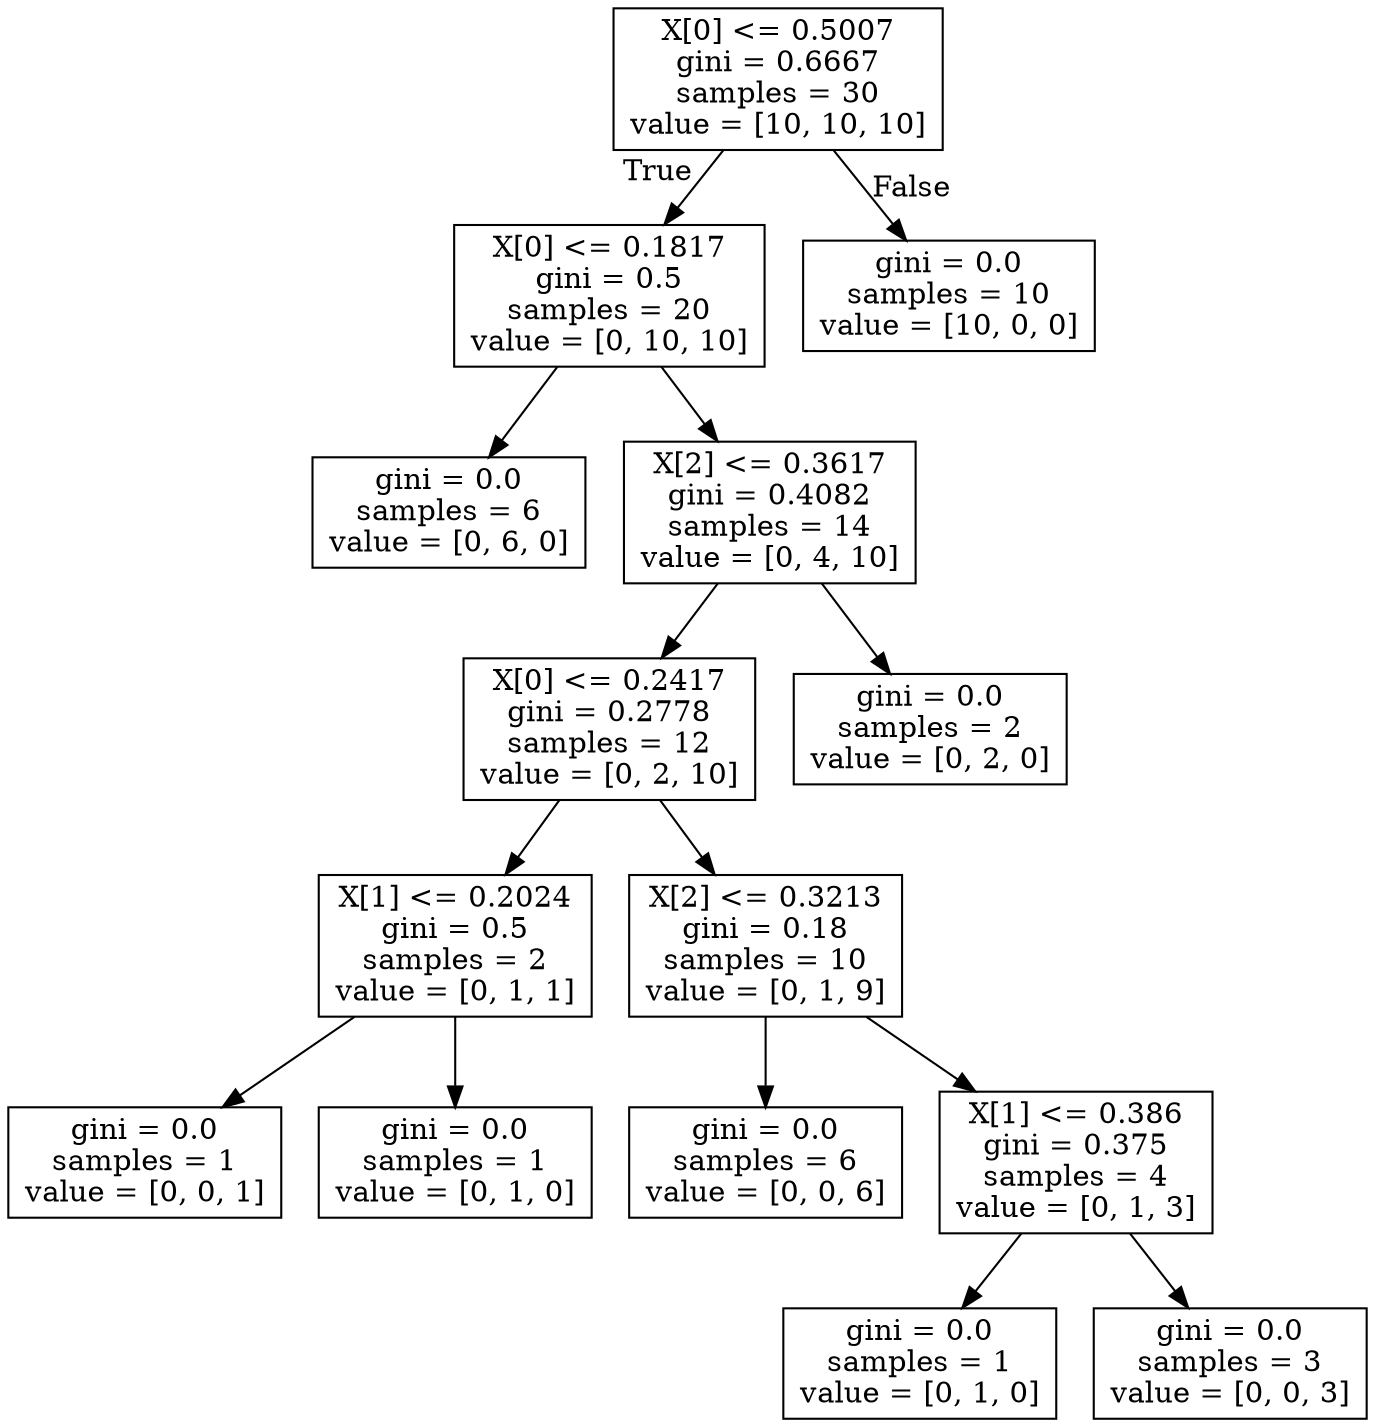 digraph Tree {
node [shape=box] ;
0 [label="X[0] <= 0.5007\ngini = 0.6667\nsamples = 30\nvalue = [10, 10, 10]"] ;
1 [label="X[0] <= 0.1817\ngini = 0.5\nsamples = 20\nvalue = [0, 10, 10]"] ;
0 -> 1 [labeldistance=2.5, labelangle=45, headlabel="True"] ;
2 [label="gini = 0.0\nsamples = 6\nvalue = [0, 6, 0]"] ;
1 -> 2 ;
3 [label="X[2] <= 0.3617\ngini = 0.4082\nsamples = 14\nvalue = [0, 4, 10]"] ;
1 -> 3 ;
4 [label="X[0] <= 0.2417\ngini = 0.2778\nsamples = 12\nvalue = [0, 2, 10]"] ;
3 -> 4 ;
5 [label="X[1] <= 0.2024\ngini = 0.5\nsamples = 2\nvalue = [0, 1, 1]"] ;
4 -> 5 ;
6 [label="gini = 0.0\nsamples = 1\nvalue = [0, 0, 1]"] ;
5 -> 6 ;
7 [label="gini = 0.0\nsamples = 1\nvalue = [0, 1, 0]"] ;
5 -> 7 ;
8 [label="X[2] <= 0.3213\ngini = 0.18\nsamples = 10\nvalue = [0, 1, 9]"] ;
4 -> 8 ;
9 [label="gini = 0.0\nsamples = 6\nvalue = [0, 0, 6]"] ;
8 -> 9 ;
10 [label="X[1] <= 0.386\ngini = 0.375\nsamples = 4\nvalue = [0, 1, 3]"] ;
8 -> 10 ;
11 [label="gini = 0.0\nsamples = 1\nvalue = [0, 1, 0]"] ;
10 -> 11 ;
12 [label="gini = 0.0\nsamples = 3\nvalue = [0, 0, 3]"] ;
10 -> 12 ;
13 [label="gini = 0.0\nsamples = 2\nvalue = [0, 2, 0]"] ;
3 -> 13 ;
14 [label="gini = 0.0\nsamples = 10\nvalue = [10, 0, 0]"] ;
0 -> 14 [labeldistance=2.5, labelangle=-45, headlabel="False"] ;
}